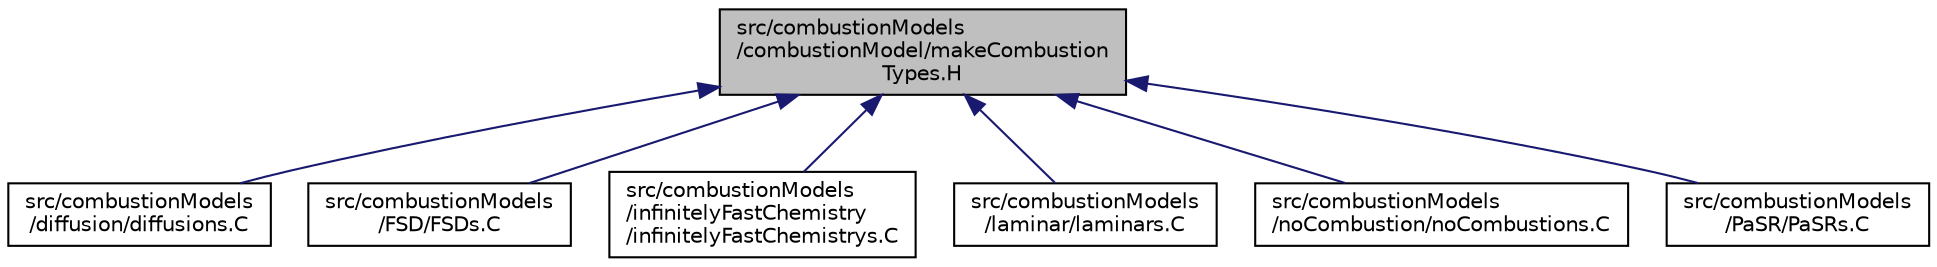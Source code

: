 digraph "src/combustionModels/combustionModel/makeCombustionTypes.H"
{
  bgcolor="transparent";
  edge [fontname="Helvetica",fontsize="10",labelfontname="Helvetica",labelfontsize="10"];
  node [fontname="Helvetica",fontsize="10",shape=record];
  Node1 [label="src/combustionModels\l/combustionModel/makeCombustion\lTypes.H",height=0.2,width=0.4,color="black", fillcolor="grey75", style="filled", fontcolor="black"];
  Node1 -> Node2 [dir="back",color="midnightblue",fontsize="10",style="solid",fontname="Helvetica"];
  Node2 [label="src/combustionModels\l/diffusion/diffusions.C",height=0.2,width=0.4,color="black",URL="$a04764.html"];
  Node1 -> Node3 [dir="back",color="midnightblue",fontsize="10",style="solid",fontname="Helvetica"];
  Node3 [label="src/combustionModels\l/FSD/FSDs.C",height=0.2,width=0.4,color="black",URL="$a04767.html"];
  Node1 -> Node4 [dir="back",color="midnightblue",fontsize="10",style="solid",fontname="Helvetica"];
  Node4 [label="src/combustionModels\l/infinitelyFastChemistry\l/infinitelyFastChemistrys.C",height=0.2,width=0.4,color="black",URL="$a04777.html"];
  Node1 -> Node5 [dir="back",color="midnightblue",fontsize="10",style="solid",fontname="Helvetica"];
  Node5 [label="src/combustionModels\l/laminar/laminars.C",height=0.2,width=0.4,color="black",URL="$a04784.html"];
  Node1 -> Node6 [dir="back",color="midnightblue",fontsize="10",style="solid",fontname="Helvetica"];
  Node6 [label="src/combustionModels\l/noCombustion/noCombustions.C",height=0.2,width=0.4,color="black",URL="$a04787.html"];
  Node1 -> Node7 [dir="back",color="midnightblue",fontsize="10",style="solid",fontname="Helvetica"];
  Node7 [label="src/combustionModels\l/PaSR/PaSRs.C",height=0.2,width=0.4,color="black",URL="$a04790.html"];
}
